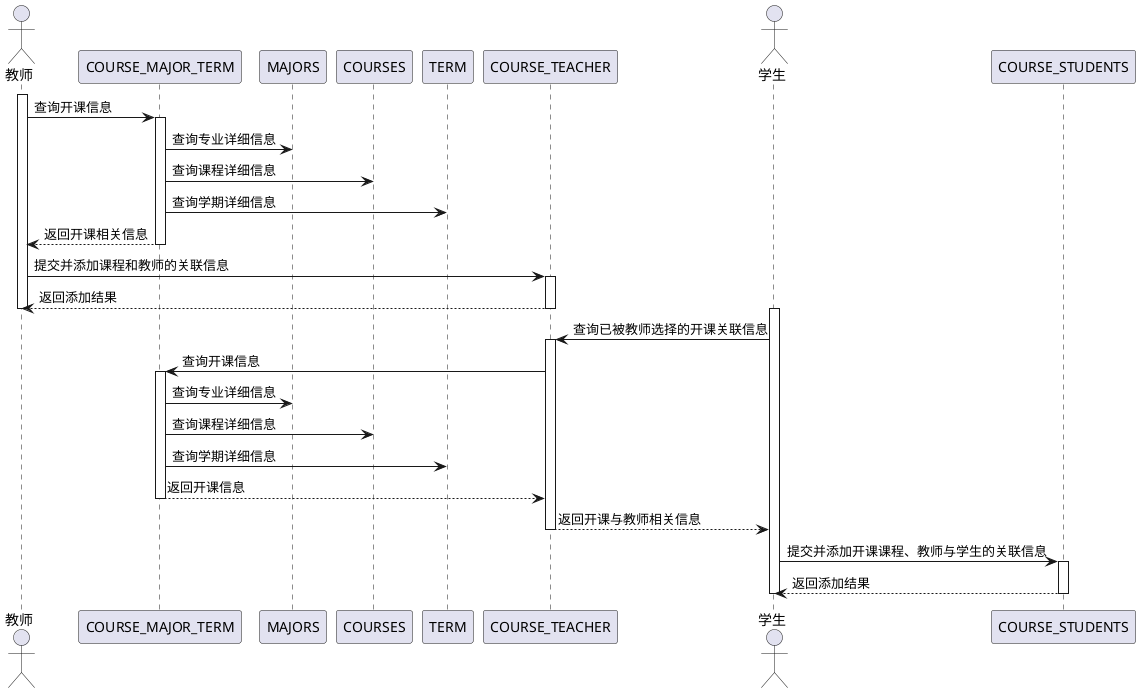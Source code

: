 @startuml
actor 教师
activate 教师
教师 ->COURSE_MAJOR_TERM:查询开课信息
activate COURSE_MAJOR_TERM
COURSE_MAJOR_TERM->MAJORS:查询专业详细信息
COURSE_MAJOR_TERM->COURSES:查询课程详细信息
COURSE_MAJOR_TERM->TERM:查询学期详细信息
COURSE_MAJOR_TERM-->教师:返回开课相关信息
deactivate COURSE_MAJOR_TERM
教师 ->COURSE_TEACHER:提交并添加课程和教师的关联信息
activate COURSE_TEACHER
COURSE_TEACHER-->教师:返回添加结果
deactivate COURSE_TEACHER
deactivate 教师
actor 学生
activate 学生
学生 ->COURSE_TEACHER:查询已被教师选择的开课关联信息
activate COURSE_TEACHER
COURSE_TEACHER->COURSE_MAJOR_TERM:查询开课信息
activate COURSE_MAJOR_TERM
COURSE_MAJOR_TERM->MAJORS:查询专业详细信息
COURSE_MAJOR_TERM->COURSES:查询课程详细信息
COURSE_MAJOR_TERM->TERM:查询学期详细信息
COURSE_MAJOR_TERM-->COURSE_TEACHER:返回开课信息
deactivate COURSE_MAJOR_TERM
COURSE_TEACHER-->学生:返回开课与教师相关信息
deactivate COURSE_TEACHER
学生 ->COURSE_STUDENTS:提交并添加开课课程、教师与学生的关联信息
activate COURSE_STUDENTS
COURSE_STUDENTS-->学生:返回添加结果
deactivate COURSE_STUDENTS
deactivate 学生
@enduml